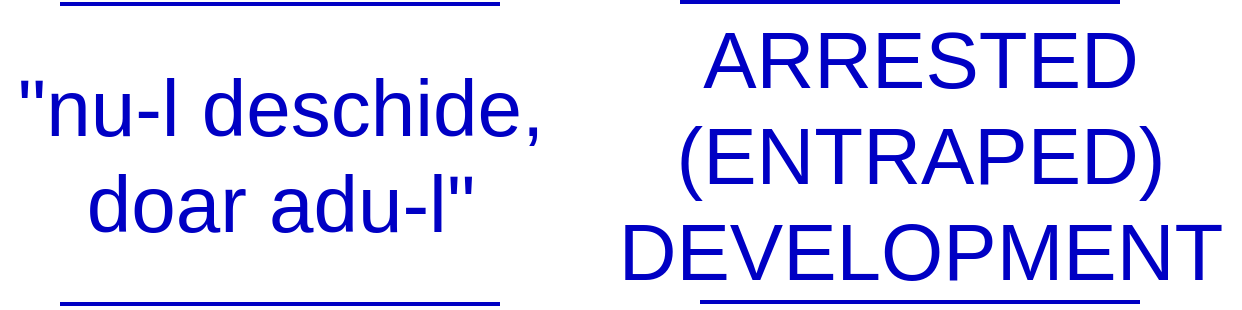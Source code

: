 <mxfile version="17.4.6" type="github">
  <diagram id="FU-uN3EeOVr6s9dMjYRS" name="Page-1">
    <mxGraphModel dx="681" dy="739" grid="1" gridSize="10" guides="1" tooltips="1" connect="1" arrows="1" fold="1" page="1" pageScale="1" pageWidth="850" pageHeight="1100" math="0" shadow="0">
      <root>
        <mxCell id="0" />
        <mxCell id="1" parent="0" />
        <mxCell id="dLWld3FRdloj_BG0zsnt-2" value="&lt;font color=&quot;#0000c4&quot;&gt;&quot;nu-l deschide,&lt;br&gt;doar adu-l&quot;&lt;/font&gt;" style="text;html=1;align=center;verticalAlign=middle;resizable=0;points=[];autosize=1;strokeColor=none;fillColor=none;fontSize=40;" vertex="1" parent="1">
          <mxGeometry x="100" y="200" width="280" height="100" as="geometry" />
        </mxCell>
        <mxCell id="dLWld3FRdloj_BG0zsnt-3" value="ARRESTED&lt;br&gt;(ENTRAPED)&lt;br&gt;DEVELOPMENT" style="text;html=1;align=center;verticalAlign=middle;resizable=0;points=[];autosize=1;strokeColor=none;fillColor=none;fontSize=40;fontColor=#0000C4;" vertex="1" parent="1">
          <mxGeometry x="400" y="175" width="320" height="150" as="geometry" />
        </mxCell>
        <mxCell id="dLWld3FRdloj_BG0zsnt-4" value="" style="endArrow=none;html=1;rounded=0;fontSize=40;fontColor=#0000C4;strokeColor=#0000C4;strokeWidth=2;" edge="1" parent="1">
          <mxGeometry width="50" height="50" relative="1" as="geometry">
            <mxPoint x="130" y="325" as="sourcePoint" />
            <mxPoint x="350" y="325" as="targetPoint" />
          </mxGeometry>
        </mxCell>
        <mxCell id="dLWld3FRdloj_BG0zsnt-5" value="" style="endArrow=none;html=1;rounded=0;fontSize=40;fontColor=#0000C4;strokeColor=#0000C4;strokeWidth=2;" edge="1" parent="1">
          <mxGeometry width="50" height="50" relative="1" as="geometry">
            <mxPoint x="130" y="175" as="sourcePoint" />
            <mxPoint x="350" y="175" as="targetPoint" />
          </mxGeometry>
        </mxCell>
        <mxCell id="dLWld3FRdloj_BG0zsnt-6" value="" style="endArrow=none;html=1;rounded=0;fontSize=40;fontColor=#0000C4;strokeColor=#0000C4;strokeWidth=2;" edge="1" parent="1">
          <mxGeometry width="50" height="50" relative="1" as="geometry">
            <mxPoint x="440" y="174" as="sourcePoint" />
            <mxPoint x="660" y="174" as="targetPoint" />
          </mxGeometry>
        </mxCell>
        <mxCell id="dLWld3FRdloj_BG0zsnt-7" value="" style="endArrow=none;html=1;rounded=0;fontSize=40;fontColor=#0000C4;strokeColor=#0000C4;strokeWidth=2;" edge="1" parent="1">
          <mxGeometry width="50" height="50" relative="1" as="geometry">
            <mxPoint x="450" y="324" as="sourcePoint" />
            <mxPoint x="670" y="324" as="targetPoint" />
          </mxGeometry>
        </mxCell>
      </root>
    </mxGraphModel>
  </diagram>
</mxfile>
